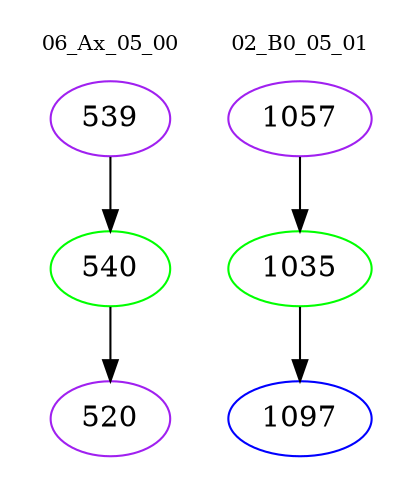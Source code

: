 digraph{
subgraph cluster_0 {
color = white
label = "06_Ax_05_00";
fontsize=10;
T0_539 [label="539", color="purple"]
T0_539 -> T0_540 [color="black"]
T0_540 [label="540", color="green"]
T0_540 -> T0_520 [color="black"]
T0_520 [label="520", color="purple"]
}
subgraph cluster_1 {
color = white
label = "02_B0_05_01";
fontsize=10;
T1_1057 [label="1057", color="purple"]
T1_1057 -> T1_1035 [color="black"]
T1_1035 [label="1035", color="green"]
T1_1035 -> T1_1097 [color="black"]
T1_1097 [label="1097", color="blue"]
}
}
